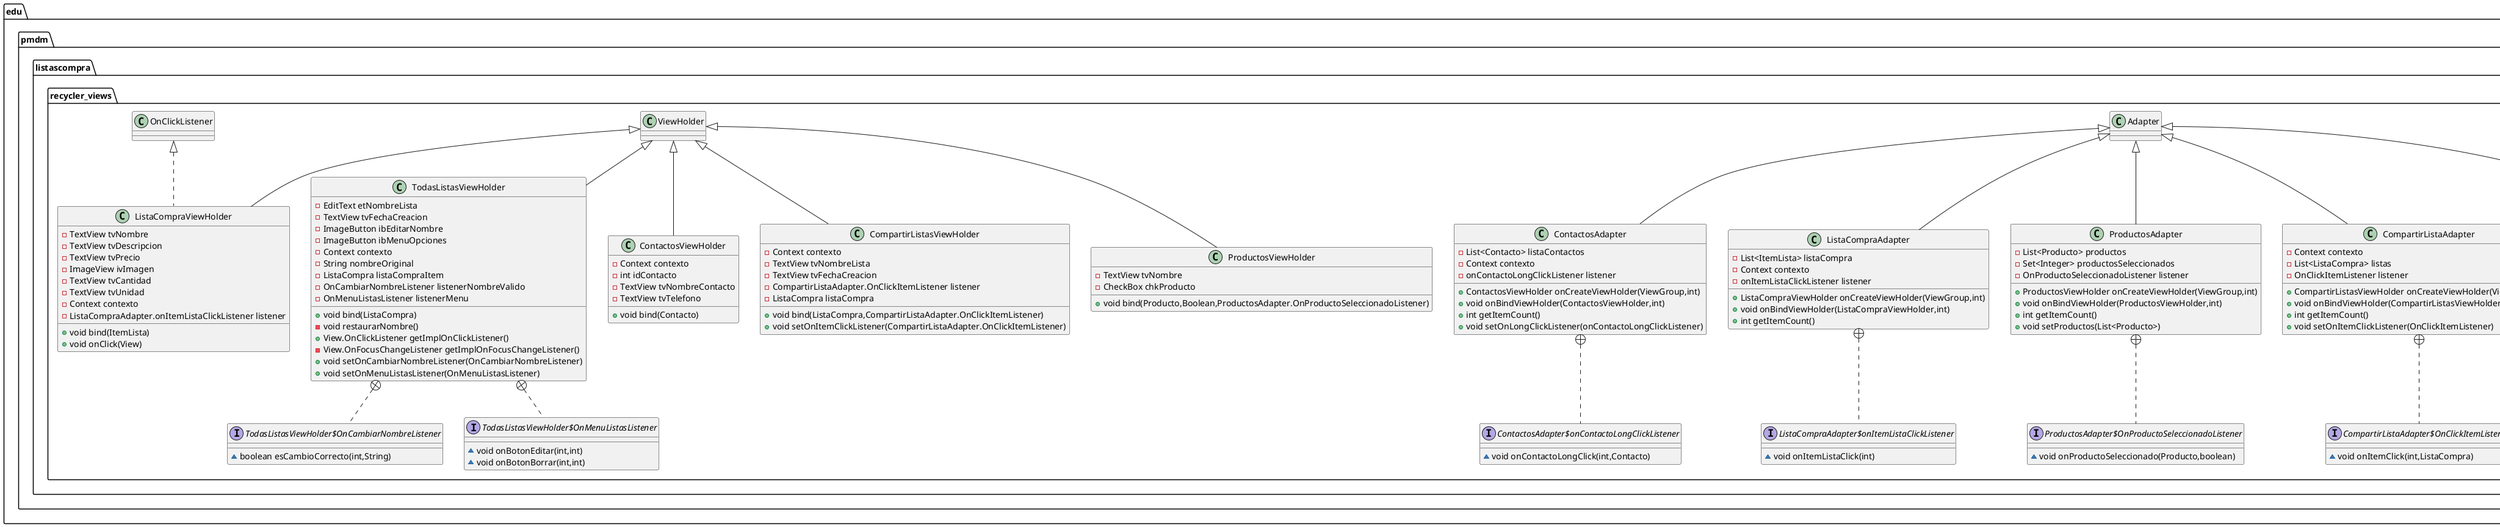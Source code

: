 @startuml
class edu.pmdm.listascompra.recycler_views.ContactosAdapter {
- List<Contacto> listaContactos
- Context contexto
- onContactoLongClickListener listener
+ ContactosViewHolder onCreateViewHolder(ViewGroup,int)
+ void onBindViewHolder(ContactosViewHolder,int)
+ int getItemCount()
+ void setOnLongClickListener(onContactoLongClickListener)
}


interface edu.pmdm.listascompra.recycler_views.ContactosAdapter$onContactoLongClickListener {
~ void onContactoLongClick(int,Contacto)
}

class edu.pmdm.listascompra.recycler_views.TodasListasViewHolder {
- EditText etNombreLista
- TextView tvFechaCreacion
- ImageButton ibEditarNombre
- ImageButton ibMenuOpciones
- Context contexto
- String nombreOriginal
- ListaCompra listaCompraItem
- OnCambiarNombreListener listenerNombreValido
- OnMenuListasListener listenerMenu
+ void bind(ListaCompra)
- void restaurarNombre()
+ View.OnClickListener getImplOnClickListener()
- View.OnFocusChangeListener getImplOnFocusChangeListener()
+ void setOnCambiarNombreListener(OnCambiarNombreListener)
+ void setOnMenuListasListener(OnMenuListasListener)
}


interface edu.pmdm.listascompra.recycler_views.TodasListasViewHolder$OnCambiarNombreListener {
~ boolean esCambioCorrecto(int,String)
}

interface edu.pmdm.listascompra.recycler_views.TodasListasViewHolder$OnMenuListasListener {
~ void onBotonEditar(int,int)
~ void onBotonBorrar(int,int)
}

class edu.pmdm.listascompra.recycler_views.ListaCompraAdapter {
- List<ItemLista> listaCompra
- Context contexto
- onItemListaClickListener listener
+ ListaCompraViewHolder onCreateViewHolder(ViewGroup,int)
+ void onBindViewHolder(ListaCompraViewHolder,int)
+ int getItemCount()
}


interface edu.pmdm.listascompra.recycler_views.ListaCompraAdapter$onItemListaClickListener {
~ void onItemListaClick(int)
}

class edu.pmdm.listascompra.recycler_views.ContactosViewHolder {
- Context contexto
- int idContacto
- TextView tvNombreContacto
- TextView tvTelefono
+ void bind(Contacto)
}


class edu.pmdm.listascompra.recycler_views.ProductosAdapter {
- List<Producto> productos
- Set<Integer> productosSeleccionados
- OnProductoSeleccionadoListener listener
+ ProductosViewHolder onCreateViewHolder(ViewGroup,int)
+ void onBindViewHolder(ProductosViewHolder,int)
+ int getItemCount()
+ void setProductos(List<Producto>)
}


interface edu.pmdm.listascompra.recycler_views.ProductosAdapter$OnProductoSeleccionadoListener {
~ void onProductoSeleccionado(Producto,boolean)
}

class edu.pmdm.listascompra.recycler_views.CompartirListaAdapter {
- Context contexto
- List<ListaCompra> listas
- OnClickItemListener listener
+ CompartirListasViewHolder onCreateViewHolder(ViewGroup,int)
+ void onBindViewHolder(CompartirListasViewHolder,int)
+ int getItemCount()
+ void setOnItemClickListener(OnClickItemListener)
}


interface edu.pmdm.listascompra.recycler_views.CompartirListaAdapter$OnClickItemListener {
~ void onItemClick(int,ListaCompra)
}

class edu.pmdm.listascompra.recycler_views.CompartirListasViewHolder {
- Context contexto
- TextView tvNombreLista
- TextView tvFechaCreacion
- CompartirListaAdapter.OnClickItemListener listener
- ListaCompra listaCompra
+ void bind(ListaCompra,CompartirListaAdapter.OnClickItemListener)
+ void setOnItemClickListener(CompartirListaAdapter.OnClickItemListener)
}


class edu.pmdm.listascompra.recycler_views.ProductosViewHolder {
- TextView tvNombre
- CheckBox chkProducto
+ void bind(Producto,Boolean,ProductosAdapter.OnProductoSeleccionadoListener)
}


class edu.pmdm.listascompra.recycler_views.TodasListasAdapter {
- List<ListaCompra> listas
- Context contexto
- TodasListasViewHolder.OnCambiarNombreListener listenerNombreValido
- TodasListasViewHolder.OnMenuListasListener listenerMenu
+ TodasListasViewHolder onCreateViewHolder(ViewGroup,int)
+ void onBindViewHolder(TodasListasViewHolder,int)
+ int getItemCount()
+ void setOnCambiarNombreListener(TodasListasViewHolder.OnCambiarNombreListener)
+ void setOnMenuListasListener(TodasListasViewHolder.OnMenuListasListener)
}


class edu.pmdm.listascompra.recycler_views.ListaCompraViewHolder {
- TextView tvNombre
- TextView tvDescripcion
- TextView tvPrecio
- ImageView ivImagen
- TextView tvCantidad
- TextView tvUnidad
- Context contexto
- ListaCompraAdapter.onItemListaClickListener listener
+ void bind(ItemLista)
+ void onClick(View)
}




edu.pmdm.listascompra.recycler_views.Adapter <|-- edu.pmdm.listascompra.recycler_views.ContactosAdapter
edu.pmdm.listascompra.recycler_views.ContactosAdapter +.. edu.pmdm.listascompra.recycler_views.ContactosAdapter$onContactoLongClickListener
edu.pmdm.listascompra.recycler_views.ViewHolder <|-- edu.pmdm.listascompra.recycler_views.TodasListasViewHolder
edu.pmdm.listascompra.recycler_views.TodasListasViewHolder +.. edu.pmdm.listascompra.recycler_views.TodasListasViewHolder$OnCambiarNombreListener
edu.pmdm.listascompra.recycler_views.TodasListasViewHolder +.. edu.pmdm.listascompra.recycler_views.TodasListasViewHolder$OnMenuListasListener
edu.pmdm.listascompra.recycler_views.Adapter <|-- edu.pmdm.listascompra.recycler_views.ListaCompraAdapter
edu.pmdm.listascompra.recycler_views.ListaCompraAdapter +.. edu.pmdm.listascompra.recycler_views.ListaCompraAdapter$onItemListaClickListener
edu.pmdm.listascompra.recycler_views.ViewHolder <|-- edu.pmdm.listascompra.recycler_views.ContactosViewHolder
edu.pmdm.listascompra.recycler_views.Adapter <|-- edu.pmdm.listascompra.recycler_views.ProductosAdapter
edu.pmdm.listascompra.recycler_views.ProductosAdapter +.. edu.pmdm.listascompra.recycler_views.ProductosAdapter$OnProductoSeleccionadoListener
edu.pmdm.listascompra.recycler_views.Adapter <|-- edu.pmdm.listascompra.recycler_views.CompartirListaAdapter
edu.pmdm.listascompra.recycler_views.CompartirListaAdapter +.. edu.pmdm.listascompra.recycler_views.CompartirListaAdapter$OnClickItemListener
edu.pmdm.listascompra.recycler_views.ViewHolder <|-- edu.pmdm.listascompra.recycler_views.CompartirListasViewHolder
edu.pmdm.listascompra.recycler_views.ViewHolder <|-- edu.pmdm.listascompra.recycler_views.ProductosViewHolder
edu.pmdm.listascompra.recycler_views.Adapter <|-- edu.pmdm.listascompra.recycler_views.TodasListasAdapter
edu.pmdm.listascompra.recycler_views.OnClickListener <|.. edu.pmdm.listascompra.recycler_views.ListaCompraViewHolder
edu.pmdm.listascompra.recycler_views.ViewHolder <|-- edu.pmdm.listascompra.recycler_views.ListaCompraViewHolder
@enduml
